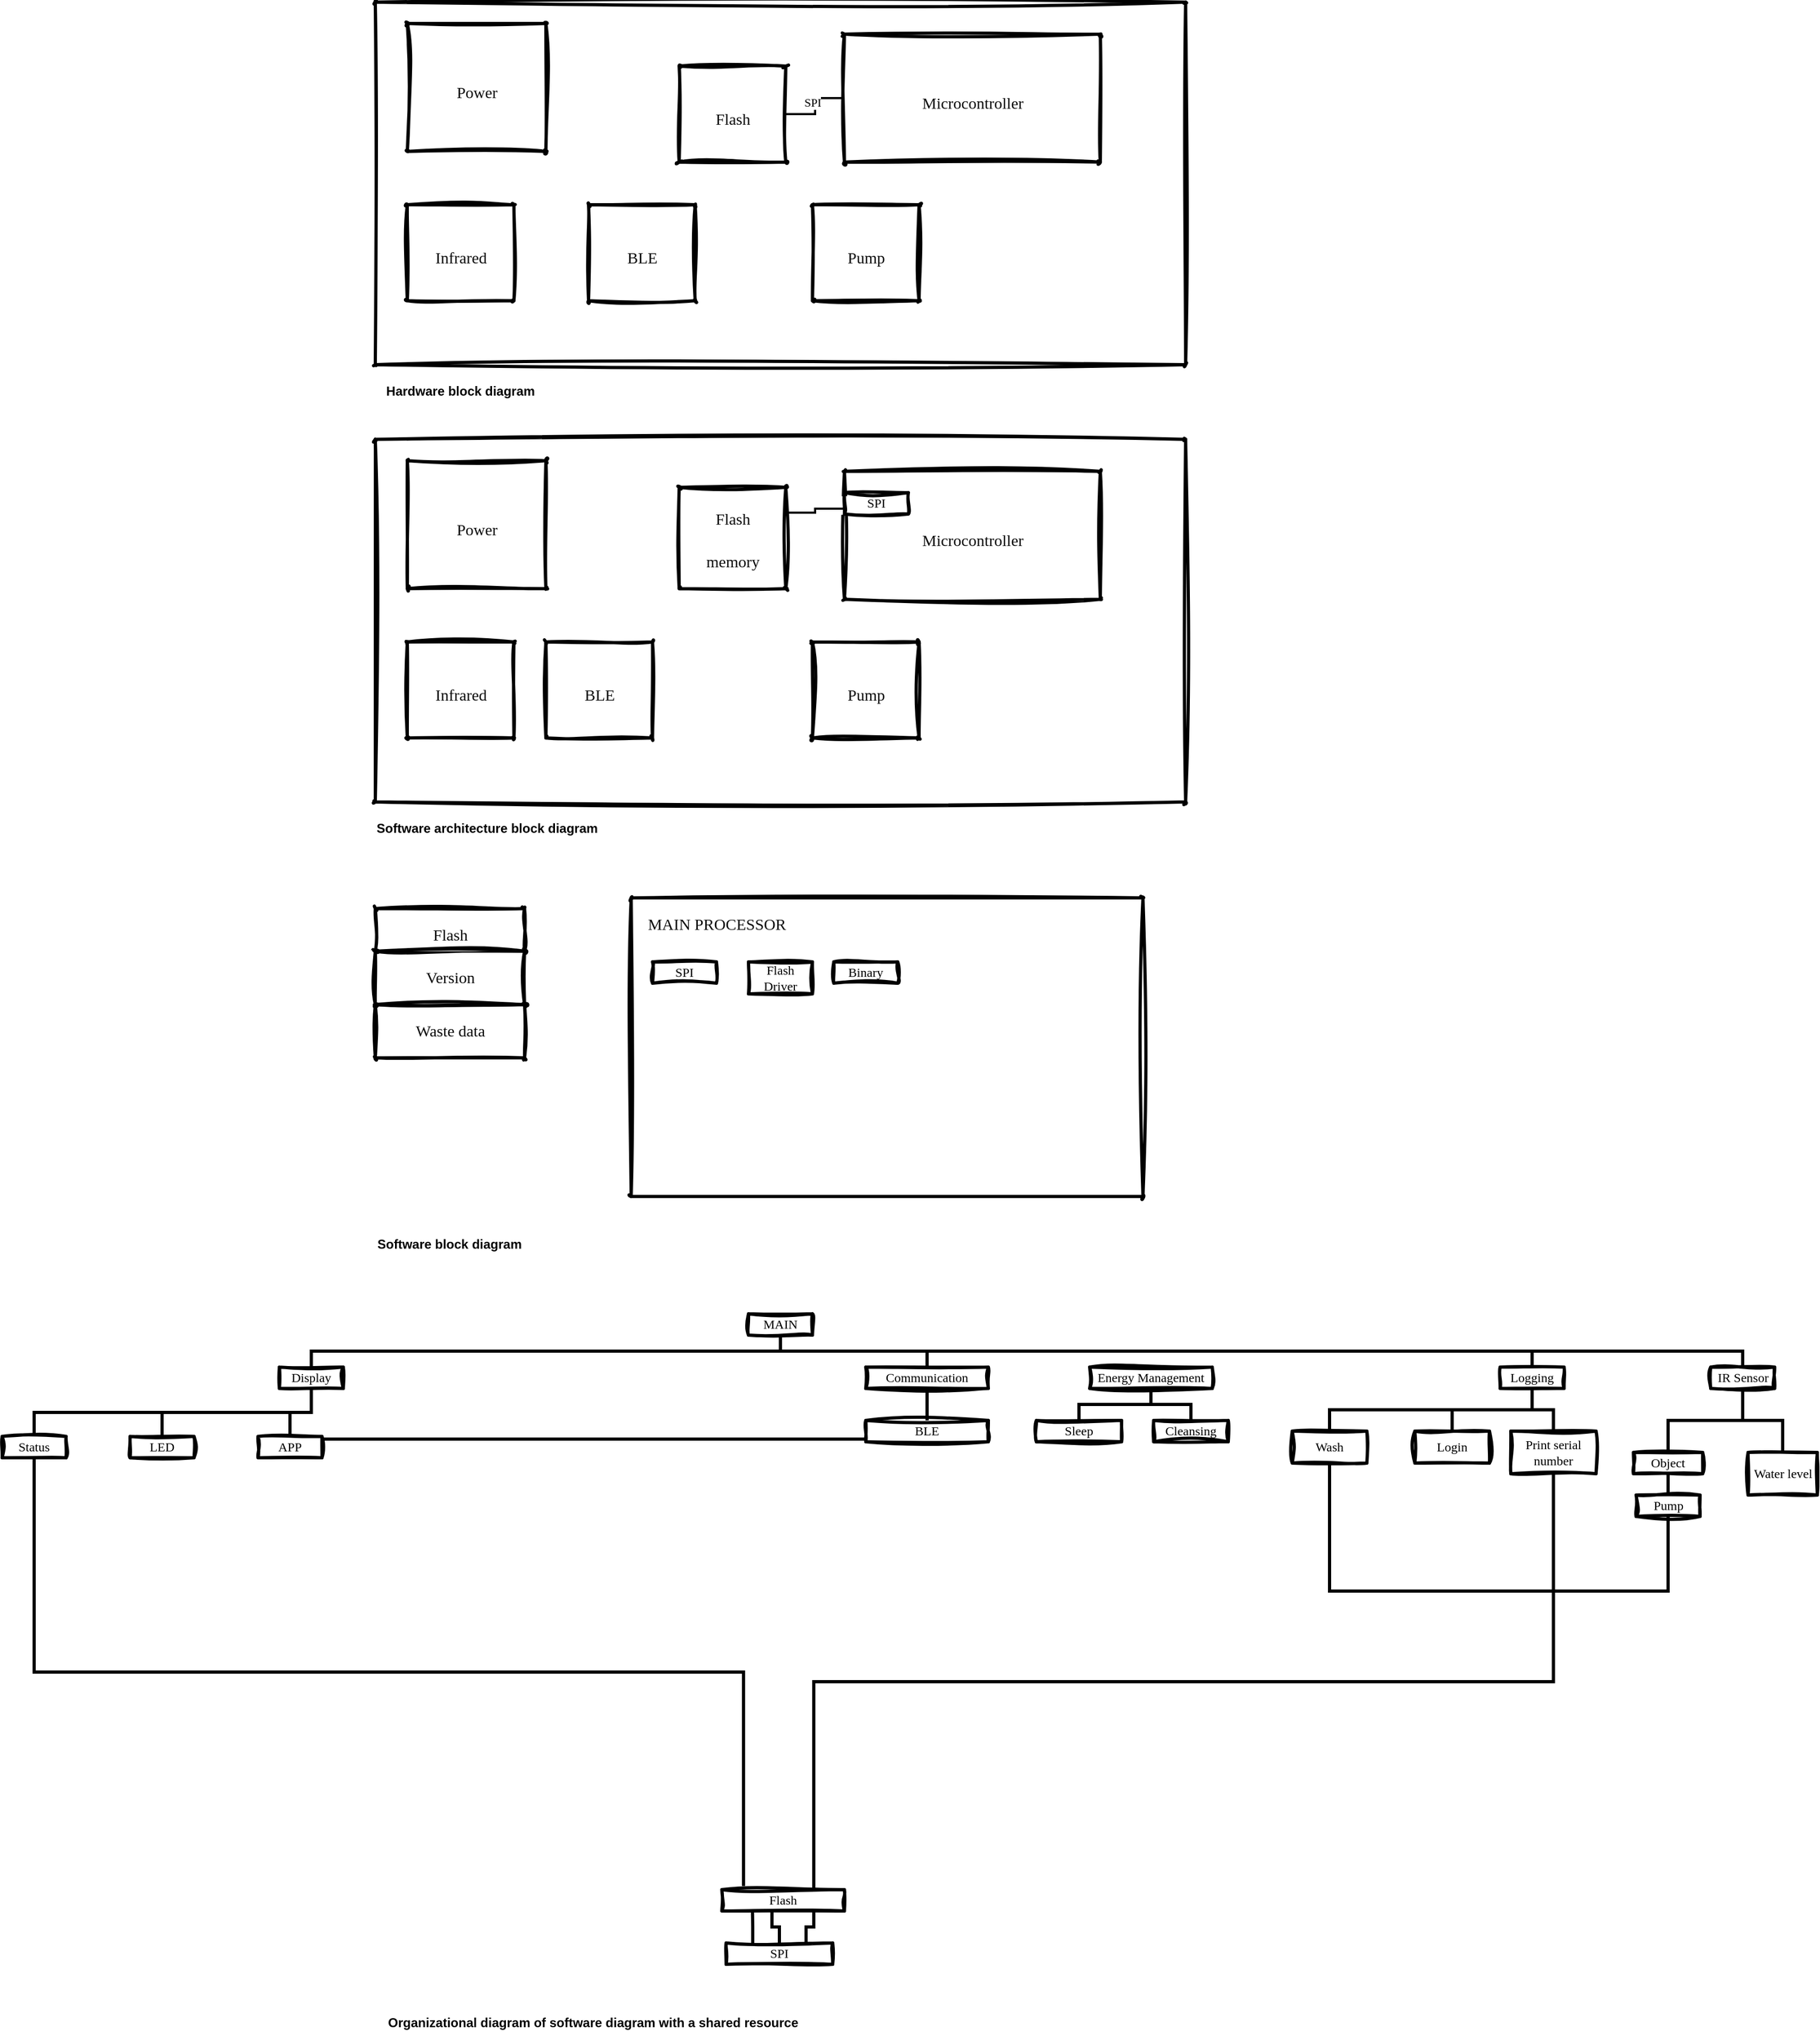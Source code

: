 <mxfile version="23.1.5" type="github">
  <diagram name="Page-1" id="vPZiWdD-PB54DvkDCxN7">
    <mxGraphModel dx="1804" dy="606" grid="1" gridSize="10" guides="1" tooltips="1" connect="1" arrows="1" fold="1" page="1" pageScale="1" pageWidth="850" pageHeight="1100" math="0" shadow="0">
      <root>
        <mxCell id="0" />
        <mxCell id="1" parent="0" />
        <mxCell id="oWpsuCF8S4G1BgzhmDhQ-1" value="Hardware block diagram" style="text;html=1;align=center;verticalAlign=middle;whiteSpace=wrap;rounded=0;fontStyle=1" vertex="1" parent="1">
          <mxGeometry x="40" y="430" width="160" height="30" as="geometry" />
        </mxCell>
        <mxCell id="oWpsuCF8S4G1BgzhmDhQ-3" value="" style="swimlane;startSize=0;strokeWidth=3;gradientColor=none;rounded=1;sketch=1;curveFitting=1;jiggle=2;shadow=0;glass=0;" vertex="1" parent="1">
          <mxGeometry x="40" y="80" width="760" height="340" as="geometry" />
        </mxCell>
        <mxCell id="oWpsuCF8S4G1BgzhmDhQ-4" value="" style="swimlane;startSize=0;strokeWidth=3;sketch=1;curveFitting=1;jiggle=2;rounded=1;" vertex="1" parent="oWpsuCF8S4G1BgzhmDhQ-3">
          <mxGeometry x="30" y="20" width="130" height="120" as="geometry" />
        </mxCell>
        <mxCell id="oWpsuCF8S4G1BgzhmDhQ-5" value="&lt;p style=&quot;border: 0px solid rgb(227, 227, 227); box-sizing: border-box; --tw-border-spacing-x: 0; --tw-border-spacing-y: 0; --tw-translate-x: 0; --tw-translate-y: 0; --tw-rotate: 0; --tw-skew-x: 0; --tw-skew-y: 0; --tw-scale-x: 1; --tw-scale-y: 1; --tw-pan-x: ; --tw-pan-y: ; --tw-pinch-zoom: ; --tw-scroll-snap-strictness: proximity; --tw-gradient-from-position: ; --tw-gradient-via-position: ; --tw-gradient-to-position: ; --tw-ordinal: ; --tw-slashed-zero: ; --tw-numeric-figure: ; --tw-numeric-spacing: ; --tw-numeric-fraction: ; --tw-ring-inset: ; --tw-ring-offset-width: 0px; --tw-ring-offset-color: #fff; --tw-ring-color: rgba(69,89,164,.5); --tw-ring-offset-shadow: 0 0 transparent; --tw-ring-shadow: 0 0 transparent; --tw-shadow: 0 0 transparent; --tw-shadow-colored: 0 0 transparent; --tw-blur: ; --tw-brightness: ; --tw-contrast: ; --tw-grayscale: ; --tw-hue-rotate: ; --tw-invert: ; --tw-saturate: ; --tw-sepia: ; --tw-drop-shadow: ; --tw-backdrop-blur: ; --tw-backdrop-brightness: ; --tw-backdrop-contrast: ; --tw-backdrop-grayscale: ; --tw-backdrop-hue-rotate: ; --tw-backdrop-invert: ; --tw-backdrop-opacity: ; --tw-backdrop-saturate: ; --tw-backdrop-sepia: ; font-size: 1.25em; margin: 1rem 0px 0.5rem; line-height: 1.6; color: rgb(13, 13, 13); text-align: start;&quot;&gt;&lt;font&gt;Power&lt;/font&gt;&lt;/p&gt;" style="text;html=1;align=center;verticalAlign=middle;resizable=0;points=[];autosize=1;strokeColor=none;fillColor=none;fontFamily=Comic Sans MS;fontStyle=0;labelBackgroundColor=none;labelBorderColor=none;" vertex="1" parent="oWpsuCF8S4G1BgzhmDhQ-4">
          <mxGeometry x="35" y="30" width="60" height="60" as="geometry" />
        </mxCell>
        <mxCell id="oWpsuCF8S4G1BgzhmDhQ-6" value="" style="swimlane;startSize=0;strokeWidth=3;sketch=1;curveFitting=1;jiggle=2;rounded=1;" vertex="1" parent="oWpsuCF8S4G1BgzhmDhQ-3">
          <mxGeometry x="30" y="190" width="100" height="90" as="geometry" />
        </mxCell>
        <mxCell id="oWpsuCF8S4G1BgzhmDhQ-7" value="&lt;p style=&quot;border: 0px solid rgb(227, 227, 227); box-sizing: border-box; --tw-border-spacing-x: 0; --tw-border-spacing-y: 0; --tw-translate-x: 0; --tw-translate-y: 0; --tw-rotate: 0; --tw-skew-x: 0; --tw-skew-y: 0; --tw-scale-x: 1; --tw-scale-y: 1; --tw-pan-x: ; --tw-pan-y: ; --tw-pinch-zoom: ; --tw-scroll-snap-strictness: proximity; --tw-gradient-from-position: ; --tw-gradient-via-position: ; --tw-gradient-to-position: ; --tw-ordinal: ; --tw-slashed-zero: ; --tw-numeric-figure: ; --tw-numeric-spacing: ; --tw-numeric-fraction: ; --tw-ring-inset: ; --tw-ring-offset-width: 0px; --tw-ring-offset-color: #fff; --tw-ring-color: rgba(69,89,164,.5); --tw-ring-offset-shadow: 0 0 transparent; --tw-ring-shadow: 0 0 transparent; --tw-shadow: 0 0 transparent; --tw-shadow-colored: 0 0 transparent; --tw-blur: ; --tw-brightness: ; --tw-contrast: ; --tw-grayscale: ; --tw-hue-rotate: ; --tw-invert: ; --tw-saturate: ; --tw-sepia: ; --tw-drop-shadow: ; --tw-backdrop-blur: ; --tw-backdrop-brightness: ; --tw-backdrop-contrast: ; --tw-backdrop-grayscale: ; --tw-backdrop-hue-rotate: ; --tw-backdrop-invert: ; --tw-backdrop-opacity: ; --tw-backdrop-saturate: ; --tw-backdrop-sepia: ; font-size: 1.25em; margin: 1rem 0px 0.5rem; line-height: 1.6; color: rgb(13, 13, 13); text-align: start;&quot;&gt;&lt;font&gt;Infrared&lt;/font&gt;&lt;/p&gt;" style="text;html=1;align=center;verticalAlign=middle;resizable=0;points=[];autosize=1;strokeColor=none;fillColor=none;fontFamily=Comic Sans MS;fontStyle=0;labelBackgroundColor=none;labelBorderColor=none;" vertex="1" parent="oWpsuCF8S4G1BgzhmDhQ-6">
          <mxGeometry x="5" y="15" width="90" height="60" as="geometry" />
        </mxCell>
        <mxCell id="oWpsuCF8S4G1BgzhmDhQ-10" value="" style="swimlane;startSize=0;strokeWidth=3;sketch=1;curveFitting=1;jiggle=2;rounded=1;" vertex="1" parent="oWpsuCF8S4G1BgzhmDhQ-3">
          <mxGeometry x="440" y="30" width="240" height="120" as="geometry" />
        </mxCell>
        <mxCell id="oWpsuCF8S4G1BgzhmDhQ-11" value="&lt;p style=&quot;border: 0px solid rgb(227, 227, 227); box-sizing: border-box; --tw-border-spacing-x: 0; --tw-border-spacing-y: 0; --tw-translate-x: 0; --tw-translate-y: 0; --tw-rotate: 0; --tw-skew-x: 0; --tw-skew-y: 0; --tw-scale-x: 1; --tw-scale-y: 1; --tw-pan-x: ; --tw-pan-y: ; --tw-pinch-zoom: ; --tw-scroll-snap-strictness: proximity; --tw-gradient-from-position: ; --tw-gradient-via-position: ; --tw-gradient-to-position: ; --tw-ordinal: ; --tw-slashed-zero: ; --tw-numeric-figure: ; --tw-numeric-spacing: ; --tw-numeric-fraction: ; --tw-ring-inset: ; --tw-ring-offset-width: 0px; --tw-ring-offset-color: #fff; --tw-ring-color: rgba(69,89,164,.5); --tw-ring-offset-shadow: 0 0 transparent; --tw-ring-shadow: 0 0 transparent; --tw-shadow: 0 0 transparent; --tw-shadow-colored: 0 0 transparent; --tw-blur: ; --tw-brightness: ; --tw-contrast: ; --tw-grayscale: ; --tw-hue-rotate: ; --tw-invert: ; --tw-saturate: ; --tw-sepia: ; --tw-drop-shadow: ; --tw-backdrop-blur: ; --tw-backdrop-brightness: ; --tw-backdrop-contrast: ; --tw-backdrop-grayscale: ; --tw-backdrop-hue-rotate: ; --tw-backdrop-invert: ; --tw-backdrop-opacity: ; --tw-backdrop-saturate: ; --tw-backdrop-sepia: ; font-size: 1.25em; margin: 1rem 0px 0.5rem; line-height: 1.6; color: rgb(13, 13, 13); text-align: start;&quot;&gt;&lt;font&gt;Microcontroller&lt;/font&gt;&lt;/p&gt;" style="text;html=1;align=center;verticalAlign=middle;resizable=0;points=[];autosize=1;strokeColor=none;fillColor=none;fontFamily=Comic Sans MS;fontStyle=0;labelBackgroundColor=none;labelBorderColor=none;" vertex="1" parent="oWpsuCF8S4G1BgzhmDhQ-10">
          <mxGeometry x="55" y="30" width="130" height="60" as="geometry" />
        </mxCell>
        <mxCell id="oWpsuCF8S4G1BgzhmDhQ-13" value="" style="swimlane;startSize=0;strokeWidth=3;sketch=1;curveFitting=1;jiggle=2;rounded=1;" vertex="1" parent="oWpsuCF8S4G1BgzhmDhQ-3">
          <mxGeometry x="410" y="190" width="100" height="90" as="geometry" />
        </mxCell>
        <mxCell id="oWpsuCF8S4G1BgzhmDhQ-14" value="&lt;p style=&quot;border: 0px solid rgb(227, 227, 227); box-sizing: border-box; --tw-border-spacing-x: 0; --tw-border-spacing-y: 0; --tw-translate-x: 0; --tw-translate-y: 0; --tw-rotate: 0; --tw-skew-x: 0; --tw-skew-y: 0; --tw-scale-x: 1; --tw-scale-y: 1; --tw-pan-x: ; --tw-pan-y: ; --tw-pinch-zoom: ; --tw-scroll-snap-strictness: proximity; --tw-gradient-from-position: ; --tw-gradient-via-position: ; --tw-gradient-to-position: ; --tw-ordinal: ; --tw-slashed-zero: ; --tw-numeric-figure: ; --tw-numeric-spacing: ; --tw-numeric-fraction: ; --tw-ring-inset: ; --tw-ring-offset-width: 0px; --tw-ring-offset-color: #fff; --tw-ring-color: rgba(69,89,164,.5); --tw-ring-offset-shadow: 0 0 transparent; --tw-ring-shadow: 0 0 transparent; --tw-shadow: 0 0 transparent; --tw-shadow-colored: 0 0 transparent; --tw-blur: ; --tw-brightness: ; --tw-contrast: ; --tw-grayscale: ; --tw-hue-rotate: ; --tw-invert: ; --tw-saturate: ; --tw-sepia: ; --tw-drop-shadow: ; --tw-backdrop-blur: ; --tw-backdrop-brightness: ; --tw-backdrop-contrast: ; --tw-backdrop-grayscale: ; --tw-backdrop-hue-rotate: ; --tw-backdrop-invert: ; --tw-backdrop-opacity: ; --tw-backdrop-saturate: ; --tw-backdrop-sepia: ; font-size: 1.25em; margin: 1rem 0px 0.5rem; line-height: 1.6; color: rgb(13, 13, 13); text-align: start;&quot;&gt;&lt;font&gt;Pump&lt;/font&gt;&lt;/p&gt;" style="text;html=1;align=center;verticalAlign=middle;resizable=0;points=[];autosize=1;strokeColor=none;fillColor=none;fontFamily=Comic Sans MS;fontStyle=0;labelBackgroundColor=none;labelBorderColor=none;" vertex="1" parent="oWpsuCF8S4G1BgzhmDhQ-13">
          <mxGeometry x="20" y="15" width="60" height="60" as="geometry" />
        </mxCell>
        <mxCell id="oWpsuCF8S4G1BgzhmDhQ-30" style="rounded=0;orthogonalLoop=1;jettySize=auto;html=1;exitX=1;exitY=0.5;exitDx=0;exitDy=0;entryX=0;entryY=0.5;entryDx=0;entryDy=0;edgeStyle=orthogonalEdgeStyle;endArrow=none;endFill=0;strokeWidth=2;" edge="1" parent="oWpsuCF8S4G1BgzhmDhQ-3" source="oWpsuCF8S4G1BgzhmDhQ-27" target="oWpsuCF8S4G1BgzhmDhQ-10">
          <mxGeometry relative="1" as="geometry" />
        </mxCell>
        <mxCell id="oWpsuCF8S4G1BgzhmDhQ-31" value="&lt;font face=&quot;Comic Sans MS&quot;&gt;SPI&lt;/font&gt;" style="edgeLabel;html=1;align=center;verticalAlign=middle;resizable=0;points=[];" vertex="1" connectable="0" parent="oWpsuCF8S4G1BgzhmDhQ-30">
          <mxGeometry x="0.141" y="3" relative="1" as="geometry">
            <mxPoint y="1" as="offset" />
          </mxGeometry>
        </mxCell>
        <mxCell id="oWpsuCF8S4G1BgzhmDhQ-27" value="" style="swimlane;startSize=0;strokeWidth=3;sketch=1;curveFitting=1;jiggle=2;rounded=1;" vertex="1" parent="oWpsuCF8S4G1BgzhmDhQ-3">
          <mxGeometry x="285" y="60" width="100" height="90" as="geometry" />
        </mxCell>
        <mxCell id="oWpsuCF8S4G1BgzhmDhQ-28" value="&lt;p style=&quot;border: 0px solid rgb(227, 227, 227); box-sizing: border-box; --tw-border-spacing-x: 0; --tw-border-spacing-y: 0; --tw-translate-x: 0; --tw-translate-y: 0; --tw-rotate: 0; --tw-skew-x: 0; --tw-skew-y: 0; --tw-scale-x: 1; --tw-scale-y: 1; --tw-pan-x: ; --tw-pan-y: ; --tw-pinch-zoom: ; --tw-scroll-snap-strictness: proximity; --tw-gradient-from-position: ; --tw-gradient-via-position: ; --tw-gradient-to-position: ; --tw-ordinal: ; --tw-slashed-zero: ; --tw-numeric-figure: ; --tw-numeric-spacing: ; --tw-numeric-fraction: ; --tw-ring-inset: ; --tw-ring-offset-width: 0px; --tw-ring-offset-color: #fff; --tw-ring-color: rgba(69,89,164,.5); --tw-ring-offset-shadow: 0 0 transparent; --tw-ring-shadow: 0 0 transparent; --tw-shadow: 0 0 transparent; --tw-shadow-colored: 0 0 transparent; --tw-blur: ; --tw-brightness: ; --tw-contrast: ; --tw-grayscale: ; --tw-hue-rotate: ; --tw-invert: ; --tw-saturate: ; --tw-sepia: ; --tw-drop-shadow: ; --tw-backdrop-blur: ; --tw-backdrop-brightness: ; --tw-backdrop-contrast: ; --tw-backdrop-grayscale: ; --tw-backdrop-hue-rotate: ; --tw-backdrop-invert: ; --tw-backdrop-opacity: ; --tw-backdrop-saturate: ; --tw-backdrop-sepia: ; font-size: 1.25em; margin: 1rem 0px 0.5rem; line-height: 1.6; color: rgb(13, 13, 13); text-align: start;&quot;&gt;&lt;font&gt;Flash&lt;/font&gt;&lt;/p&gt;" style="text;html=1;align=center;verticalAlign=middle;resizable=0;points=[];autosize=1;strokeColor=none;fillColor=none;fontFamily=Comic Sans MS;fontStyle=0;labelBackgroundColor=none;labelBorderColor=none;" vertex="1" parent="oWpsuCF8S4G1BgzhmDhQ-27">
          <mxGeometry x="20" y="15" width="60" height="60" as="geometry" />
        </mxCell>
        <mxCell id="oWpsuCF8S4G1BgzhmDhQ-8" value="" style="swimlane;startSize=0;strokeWidth=3;sketch=1;curveFitting=1;jiggle=2;rounded=1;" vertex="1" parent="oWpsuCF8S4G1BgzhmDhQ-3">
          <mxGeometry x="200" y="190" width="100" height="90" as="geometry" />
        </mxCell>
        <mxCell id="oWpsuCF8S4G1BgzhmDhQ-9" value="&lt;p style=&quot;border: 0px solid rgb(227, 227, 227); box-sizing: border-box; --tw-border-spacing-x: 0; --tw-border-spacing-y: 0; --tw-translate-x: 0; --tw-translate-y: 0; --tw-rotate: 0; --tw-skew-x: 0; --tw-skew-y: 0; --tw-scale-x: 1; --tw-scale-y: 1; --tw-pan-x: ; --tw-pan-y: ; --tw-pinch-zoom: ; --tw-scroll-snap-strictness: proximity; --tw-gradient-from-position: ; --tw-gradient-via-position: ; --tw-gradient-to-position: ; --tw-ordinal: ; --tw-slashed-zero: ; --tw-numeric-figure: ; --tw-numeric-spacing: ; --tw-numeric-fraction: ; --tw-ring-inset: ; --tw-ring-offset-width: 0px; --tw-ring-offset-color: #fff; --tw-ring-color: rgba(69,89,164,.5); --tw-ring-offset-shadow: 0 0 transparent; --tw-ring-shadow: 0 0 transparent; --tw-shadow: 0 0 transparent; --tw-shadow-colored: 0 0 transparent; --tw-blur: ; --tw-brightness: ; --tw-contrast: ; --tw-grayscale: ; --tw-hue-rotate: ; --tw-invert: ; --tw-saturate: ; --tw-sepia: ; --tw-drop-shadow: ; --tw-backdrop-blur: ; --tw-backdrop-brightness: ; --tw-backdrop-contrast: ; --tw-backdrop-grayscale: ; --tw-backdrop-hue-rotate: ; --tw-backdrop-invert: ; --tw-backdrop-opacity: ; --tw-backdrop-saturate: ; --tw-backdrop-sepia: ; font-size: 1.25em; margin: 1rem 0px 0.5rem; line-height: 1.6; color: rgb(13, 13, 13); text-align: start;&quot;&gt;&lt;font&gt;BLE&lt;/font&gt;&lt;/p&gt;" style="text;html=1;align=center;verticalAlign=middle;resizable=0;points=[];autosize=1;strokeColor=none;fillColor=none;fontFamily=Comic Sans MS;fontStyle=0;labelBackgroundColor=none;labelBorderColor=none;" vertex="1" parent="oWpsuCF8S4G1BgzhmDhQ-8">
          <mxGeometry x="25" y="15" width="50" height="60" as="geometry" />
        </mxCell>
        <mxCell id="oWpsuCF8S4G1BgzhmDhQ-15" value="Software architecture block diagram" style="text;html=1;align=center;verticalAlign=middle;whiteSpace=wrap;rounded=0;fontStyle=1" vertex="1" parent="1">
          <mxGeometry x="40" y="840" width="210" height="30" as="geometry" />
        </mxCell>
        <mxCell id="oWpsuCF8S4G1BgzhmDhQ-16" value="" style="swimlane;startSize=0;strokeWidth=3;gradientColor=none;rounded=1;sketch=1;curveFitting=1;jiggle=2;shadow=0;glass=0;" vertex="1" parent="1">
          <mxGeometry x="40" y="490" width="760" height="340" as="geometry" />
        </mxCell>
        <mxCell id="oWpsuCF8S4G1BgzhmDhQ-17" value="" style="swimlane;startSize=0;strokeWidth=3;sketch=1;curveFitting=1;jiggle=2;rounded=1;" vertex="1" parent="oWpsuCF8S4G1BgzhmDhQ-16">
          <mxGeometry x="30" y="20" width="130" height="120" as="geometry" />
        </mxCell>
        <mxCell id="oWpsuCF8S4G1BgzhmDhQ-18" value="&lt;p style=&quot;border: 0px solid rgb(227, 227, 227); box-sizing: border-box; --tw-border-spacing-x: 0; --tw-border-spacing-y: 0; --tw-translate-x: 0; --tw-translate-y: 0; --tw-rotate: 0; --tw-skew-x: 0; --tw-skew-y: 0; --tw-scale-x: 1; --tw-scale-y: 1; --tw-pan-x: ; --tw-pan-y: ; --tw-pinch-zoom: ; --tw-scroll-snap-strictness: proximity; --tw-gradient-from-position: ; --tw-gradient-via-position: ; --tw-gradient-to-position: ; --tw-ordinal: ; --tw-slashed-zero: ; --tw-numeric-figure: ; --tw-numeric-spacing: ; --tw-numeric-fraction: ; --tw-ring-inset: ; --tw-ring-offset-width: 0px; --tw-ring-offset-color: #fff; --tw-ring-color: rgba(69,89,164,.5); --tw-ring-offset-shadow: 0 0 transparent; --tw-ring-shadow: 0 0 transparent; --tw-shadow: 0 0 transparent; --tw-shadow-colored: 0 0 transparent; --tw-blur: ; --tw-brightness: ; --tw-contrast: ; --tw-grayscale: ; --tw-hue-rotate: ; --tw-invert: ; --tw-saturate: ; --tw-sepia: ; --tw-drop-shadow: ; --tw-backdrop-blur: ; --tw-backdrop-brightness: ; --tw-backdrop-contrast: ; --tw-backdrop-grayscale: ; --tw-backdrop-hue-rotate: ; --tw-backdrop-invert: ; --tw-backdrop-opacity: ; --tw-backdrop-saturate: ; --tw-backdrop-sepia: ; font-size: 1.25em; margin: 1rem 0px 0.5rem; line-height: 1.6; color: rgb(13, 13, 13); text-align: start;&quot;&gt;&lt;font&gt;Power&lt;/font&gt;&lt;/p&gt;" style="text;html=1;align=center;verticalAlign=middle;resizable=0;points=[];autosize=1;strokeColor=none;fillColor=none;fontFamily=Comic Sans MS;fontStyle=0;labelBackgroundColor=none;labelBorderColor=none;" vertex="1" parent="oWpsuCF8S4G1BgzhmDhQ-17">
          <mxGeometry x="35" y="30" width="60" height="60" as="geometry" />
        </mxCell>
        <mxCell id="oWpsuCF8S4G1BgzhmDhQ-19" value="" style="swimlane;startSize=0;strokeWidth=3;sketch=1;curveFitting=1;jiggle=2;rounded=1;" vertex="1" parent="oWpsuCF8S4G1BgzhmDhQ-16">
          <mxGeometry x="30" y="190" width="100" height="90" as="geometry" />
        </mxCell>
        <mxCell id="oWpsuCF8S4G1BgzhmDhQ-20" value="&lt;p style=&quot;border: 0px solid rgb(227, 227, 227); box-sizing: border-box; --tw-border-spacing-x: 0; --tw-border-spacing-y: 0; --tw-translate-x: 0; --tw-translate-y: 0; --tw-rotate: 0; --tw-skew-x: 0; --tw-skew-y: 0; --tw-scale-x: 1; --tw-scale-y: 1; --tw-pan-x: ; --tw-pan-y: ; --tw-pinch-zoom: ; --tw-scroll-snap-strictness: proximity; --tw-gradient-from-position: ; --tw-gradient-via-position: ; --tw-gradient-to-position: ; --tw-ordinal: ; --tw-slashed-zero: ; --tw-numeric-figure: ; --tw-numeric-spacing: ; --tw-numeric-fraction: ; --tw-ring-inset: ; --tw-ring-offset-width: 0px; --tw-ring-offset-color: #fff; --tw-ring-color: rgba(69,89,164,.5); --tw-ring-offset-shadow: 0 0 transparent; --tw-ring-shadow: 0 0 transparent; --tw-shadow: 0 0 transparent; --tw-shadow-colored: 0 0 transparent; --tw-blur: ; --tw-brightness: ; --tw-contrast: ; --tw-grayscale: ; --tw-hue-rotate: ; --tw-invert: ; --tw-saturate: ; --tw-sepia: ; --tw-drop-shadow: ; --tw-backdrop-blur: ; --tw-backdrop-brightness: ; --tw-backdrop-contrast: ; --tw-backdrop-grayscale: ; --tw-backdrop-hue-rotate: ; --tw-backdrop-invert: ; --tw-backdrop-opacity: ; --tw-backdrop-saturate: ; --tw-backdrop-sepia: ; font-size: 1.25em; margin: 1rem 0px 0.5rem; line-height: 1.6; color: rgb(13, 13, 13); text-align: start;&quot;&gt;&lt;font&gt;Infrared&lt;/font&gt;&lt;/p&gt;" style="text;html=1;align=center;verticalAlign=middle;resizable=0;points=[];autosize=1;strokeColor=none;fillColor=none;fontFamily=Comic Sans MS;fontStyle=0;labelBackgroundColor=none;labelBorderColor=none;" vertex="1" parent="oWpsuCF8S4G1BgzhmDhQ-19">
          <mxGeometry x="5" y="15" width="90" height="60" as="geometry" />
        </mxCell>
        <mxCell id="oWpsuCF8S4G1BgzhmDhQ-21" value="" style="swimlane;startSize=0;strokeWidth=3;sketch=1;curveFitting=1;jiggle=2;rounded=1;" vertex="1" parent="oWpsuCF8S4G1BgzhmDhQ-16">
          <mxGeometry x="440" y="30" width="240" height="120" as="geometry" />
        </mxCell>
        <mxCell id="oWpsuCF8S4G1BgzhmDhQ-22" value="&lt;p style=&quot;border: 0px solid rgb(227, 227, 227); box-sizing: border-box; --tw-border-spacing-x: 0; --tw-border-spacing-y: 0; --tw-translate-x: 0; --tw-translate-y: 0; --tw-rotate: 0; --tw-skew-x: 0; --tw-skew-y: 0; --tw-scale-x: 1; --tw-scale-y: 1; --tw-pan-x: ; --tw-pan-y: ; --tw-pinch-zoom: ; --tw-scroll-snap-strictness: proximity; --tw-gradient-from-position: ; --tw-gradient-via-position: ; --tw-gradient-to-position: ; --tw-ordinal: ; --tw-slashed-zero: ; --tw-numeric-figure: ; --tw-numeric-spacing: ; --tw-numeric-fraction: ; --tw-ring-inset: ; --tw-ring-offset-width: 0px; --tw-ring-offset-color: #fff; --tw-ring-color: rgba(69,89,164,.5); --tw-ring-offset-shadow: 0 0 transparent; --tw-ring-shadow: 0 0 transparent; --tw-shadow: 0 0 transparent; --tw-shadow-colored: 0 0 transparent; --tw-blur: ; --tw-brightness: ; --tw-contrast: ; --tw-grayscale: ; --tw-hue-rotate: ; --tw-invert: ; --tw-saturate: ; --tw-sepia: ; --tw-drop-shadow: ; --tw-backdrop-blur: ; --tw-backdrop-brightness: ; --tw-backdrop-contrast: ; --tw-backdrop-grayscale: ; --tw-backdrop-hue-rotate: ; --tw-backdrop-invert: ; --tw-backdrop-opacity: ; --tw-backdrop-saturate: ; --tw-backdrop-sepia: ; font-size: 1.25em; margin: 1rem 0px 0.5rem; line-height: 1.6; color: rgb(13, 13, 13); text-align: start;&quot;&gt;&lt;font&gt;Microcontroller&lt;/font&gt;&lt;/p&gt;" style="text;html=1;align=center;verticalAlign=middle;resizable=0;points=[];autosize=1;strokeColor=none;fillColor=none;fontFamily=Comic Sans MS;fontStyle=0;labelBackgroundColor=none;labelBorderColor=none;" vertex="1" parent="oWpsuCF8S4G1BgzhmDhQ-21">
          <mxGeometry x="55" y="30" width="130" height="60" as="geometry" />
        </mxCell>
        <mxCell id="oWpsuCF8S4G1BgzhmDhQ-34" value="&lt;font face=&quot;Comic Sans MS&quot;&gt;SPI&lt;/font&gt;" style="rounded=0;whiteSpace=wrap;html=1;sketch=1;curveFitting=1;jiggle=2;strokeWidth=3;" vertex="1" parent="oWpsuCF8S4G1BgzhmDhQ-21">
          <mxGeometry y="20" width="60" height="20" as="geometry" />
        </mxCell>
        <mxCell id="oWpsuCF8S4G1BgzhmDhQ-23" value="" style="swimlane;startSize=0;strokeWidth=3;sketch=1;curveFitting=1;jiggle=2;rounded=1;" vertex="1" parent="oWpsuCF8S4G1BgzhmDhQ-16">
          <mxGeometry x="410" y="190" width="100" height="90" as="geometry" />
        </mxCell>
        <mxCell id="oWpsuCF8S4G1BgzhmDhQ-24" value="&lt;p style=&quot;border: 0px solid rgb(227, 227, 227); box-sizing: border-box; --tw-border-spacing-x: 0; --tw-border-spacing-y: 0; --tw-translate-x: 0; --tw-translate-y: 0; --tw-rotate: 0; --tw-skew-x: 0; --tw-skew-y: 0; --tw-scale-x: 1; --tw-scale-y: 1; --tw-pan-x: ; --tw-pan-y: ; --tw-pinch-zoom: ; --tw-scroll-snap-strictness: proximity; --tw-gradient-from-position: ; --tw-gradient-via-position: ; --tw-gradient-to-position: ; --tw-ordinal: ; --tw-slashed-zero: ; --tw-numeric-figure: ; --tw-numeric-spacing: ; --tw-numeric-fraction: ; --tw-ring-inset: ; --tw-ring-offset-width: 0px; --tw-ring-offset-color: #fff; --tw-ring-color: rgba(69,89,164,.5); --tw-ring-offset-shadow: 0 0 transparent; --tw-ring-shadow: 0 0 transparent; --tw-shadow: 0 0 transparent; --tw-shadow-colored: 0 0 transparent; --tw-blur: ; --tw-brightness: ; --tw-contrast: ; --tw-grayscale: ; --tw-hue-rotate: ; --tw-invert: ; --tw-saturate: ; --tw-sepia: ; --tw-drop-shadow: ; --tw-backdrop-blur: ; --tw-backdrop-brightness: ; --tw-backdrop-contrast: ; --tw-backdrop-grayscale: ; --tw-backdrop-hue-rotate: ; --tw-backdrop-invert: ; --tw-backdrop-opacity: ; --tw-backdrop-saturate: ; --tw-backdrop-sepia: ; font-size: 1.25em; margin: 1rem 0px 0.5rem; line-height: 1.6; color: rgb(13, 13, 13); text-align: start;&quot;&gt;&lt;font&gt;Pump&lt;/font&gt;&lt;/p&gt;" style="text;html=1;align=center;verticalAlign=middle;resizable=0;points=[];autosize=1;strokeColor=none;fillColor=none;fontFamily=Comic Sans MS;fontStyle=0;labelBackgroundColor=none;labelBorderColor=none;" vertex="1" parent="oWpsuCF8S4G1BgzhmDhQ-23">
          <mxGeometry x="20" y="15" width="60" height="60" as="geometry" />
        </mxCell>
        <mxCell id="oWpsuCF8S4G1BgzhmDhQ-35" style="edgeStyle=orthogonalEdgeStyle;rounded=0;orthogonalLoop=1;jettySize=auto;html=1;exitX=1;exitY=0.25;exitDx=0;exitDy=0;entryX=0;entryY=0.75;entryDx=0;entryDy=0;endArrow=none;endFill=0;strokeWidth=2;" edge="1" parent="oWpsuCF8S4G1BgzhmDhQ-16" source="oWpsuCF8S4G1BgzhmDhQ-32" target="oWpsuCF8S4G1BgzhmDhQ-34">
          <mxGeometry relative="1" as="geometry" />
        </mxCell>
        <mxCell id="oWpsuCF8S4G1BgzhmDhQ-32" value="" style="swimlane;startSize=0;strokeWidth=3;sketch=1;curveFitting=1;jiggle=2;rounded=1;" vertex="1" parent="oWpsuCF8S4G1BgzhmDhQ-16">
          <mxGeometry x="285" y="45" width="100" height="95" as="geometry" />
        </mxCell>
        <mxCell id="oWpsuCF8S4G1BgzhmDhQ-33" value="&lt;p style=&quot;border: 0px solid rgb(227, 227, 227); box-sizing: border-box; --tw-border-spacing-x: 0; --tw-border-spacing-y: 0; --tw-translate-x: 0; --tw-translate-y: 0; --tw-rotate: 0; --tw-skew-x: 0; --tw-skew-y: 0; --tw-scale-x: 1; --tw-scale-y: 1; --tw-pan-x: ; --tw-pan-y: ; --tw-pinch-zoom: ; --tw-scroll-snap-strictness: proximity; --tw-gradient-from-position: ; --tw-gradient-via-position: ; --tw-gradient-to-position: ; --tw-ordinal: ; --tw-slashed-zero: ; --tw-numeric-figure: ; --tw-numeric-spacing: ; --tw-numeric-fraction: ; --tw-ring-inset: ; --tw-ring-offset-width: 0px; --tw-ring-offset-color: #fff; --tw-ring-color: rgba(69,89,164,.5); --tw-ring-offset-shadow: 0 0 transparent; --tw-ring-shadow: 0 0 transparent; --tw-shadow: 0 0 transparent; --tw-shadow-colored: 0 0 transparent; --tw-blur: ; --tw-brightness: ; --tw-contrast: ; --tw-grayscale: ; --tw-hue-rotate: ; --tw-invert: ; --tw-saturate: ; --tw-sepia: ; --tw-drop-shadow: ; --tw-backdrop-blur: ; --tw-backdrop-brightness: ; --tw-backdrop-contrast: ; --tw-backdrop-grayscale: ; --tw-backdrop-hue-rotate: ; --tw-backdrop-invert: ; --tw-backdrop-opacity: ; --tw-backdrop-saturate: ; --tw-backdrop-sepia: ; font-size: 1.25em; margin: 1rem 0px 0.5rem; line-height: 1.6; color: rgb(13, 13, 13);&quot;&gt;&lt;font&gt;Flash&lt;/font&gt;&lt;/p&gt;&lt;p style=&quot;border: 0px solid rgb(227, 227, 227); box-sizing: border-box; --tw-border-spacing-x: 0; --tw-border-spacing-y: 0; --tw-translate-x: 0; --tw-translate-y: 0; --tw-rotate: 0; --tw-skew-x: 0; --tw-skew-y: 0; --tw-scale-x: 1; --tw-scale-y: 1; --tw-pan-x: ; --tw-pan-y: ; --tw-pinch-zoom: ; --tw-scroll-snap-strictness: proximity; --tw-gradient-from-position: ; --tw-gradient-via-position: ; --tw-gradient-to-position: ; --tw-ordinal: ; --tw-slashed-zero: ; --tw-numeric-figure: ; --tw-numeric-spacing: ; --tw-numeric-fraction: ; --tw-ring-inset: ; --tw-ring-offset-width: 0px; --tw-ring-offset-color: #fff; --tw-ring-color: rgba(69,89,164,.5); --tw-ring-offset-shadow: 0 0 transparent; --tw-ring-shadow: 0 0 transparent; --tw-shadow: 0 0 transparent; --tw-shadow-colored: 0 0 transparent; --tw-blur: ; --tw-brightness: ; --tw-contrast: ; --tw-grayscale: ; --tw-hue-rotate: ; --tw-invert: ; --tw-saturate: ; --tw-sepia: ; --tw-drop-shadow: ; --tw-backdrop-blur: ; --tw-backdrop-brightness: ; --tw-backdrop-contrast: ; --tw-backdrop-grayscale: ; --tw-backdrop-hue-rotate: ; --tw-backdrop-invert: ; --tw-backdrop-opacity: ; --tw-backdrop-saturate: ; --tw-backdrop-sepia: ; font-size: 1.25em; margin: 1rem 0px 0.5rem; line-height: 1.6; color: rgb(13, 13, 13);&quot;&gt;&lt;font&gt;memory&lt;/font&gt;&lt;/p&gt;" style="text;html=1;align=center;verticalAlign=middle;resizable=0;points=[];autosize=1;strokeColor=none;fillColor=none;fontFamily=Comic Sans MS;fontStyle=0;labelBackgroundColor=none;labelBorderColor=none;" vertex="1" parent="oWpsuCF8S4G1BgzhmDhQ-32">
          <mxGeometry x="10" y="-5" width="80" height="100" as="geometry" />
        </mxCell>
        <mxCell id="oWpsuCF8S4G1BgzhmDhQ-25" value="" style="swimlane;startSize=0;strokeWidth=3;sketch=1;curveFitting=1;jiggle=2;rounded=1;" vertex="1" parent="1">
          <mxGeometry x="200" y="680" width="100" height="90" as="geometry" />
        </mxCell>
        <mxCell id="oWpsuCF8S4G1BgzhmDhQ-26" value="&lt;p style=&quot;border: 0px solid rgb(227, 227, 227); box-sizing: border-box; --tw-border-spacing-x: 0; --tw-border-spacing-y: 0; --tw-translate-x: 0; --tw-translate-y: 0; --tw-rotate: 0; --tw-skew-x: 0; --tw-skew-y: 0; --tw-scale-x: 1; --tw-scale-y: 1; --tw-pan-x: ; --tw-pan-y: ; --tw-pinch-zoom: ; --tw-scroll-snap-strictness: proximity; --tw-gradient-from-position: ; --tw-gradient-via-position: ; --tw-gradient-to-position: ; --tw-ordinal: ; --tw-slashed-zero: ; --tw-numeric-figure: ; --tw-numeric-spacing: ; --tw-numeric-fraction: ; --tw-ring-inset: ; --tw-ring-offset-width: 0px; --tw-ring-offset-color: #fff; --tw-ring-color: rgba(69,89,164,.5); --tw-ring-offset-shadow: 0 0 transparent; --tw-ring-shadow: 0 0 transparent; --tw-shadow: 0 0 transparent; --tw-shadow-colored: 0 0 transparent; --tw-blur: ; --tw-brightness: ; --tw-contrast: ; --tw-grayscale: ; --tw-hue-rotate: ; --tw-invert: ; --tw-saturate: ; --tw-sepia: ; --tw-drop-shadow: ; --tw-backdrop-blur: ; --tw-backdrop-brightness: ; --tw-backdrop-contrast: ; --tw-backdrop-grayscale: ; --tw-backdrop-hue-rotate: ; --tw-backdrop-invert: ; --tw-backdrop-opacity: ; --tw-backdrop-saturate: ; --tw-backdrop-sepia: ; font-size: 1.25em; margin: 1rem 0px 0.5rem; line-height: 1.6; color: rgb(13, 13, 13); text-align: start;&quot;&gt;&lt;font&gt;BLE&lt;/font&gt;&lt;/p&gt;" style="text;html=1;align=center;verticalAlign=middle;resizable=0;points=[];autosize=1;strokeColor=none;fillColor=none;fontFamily=Comic Sans MS;fontStyle=0;labelBackgroundColor=none;labelBorderColor=none;" vertex="1" parent="oWpsuCF8S4G1BgzhmDhQ-25">
          <mxGeometry x="25" y="15" width="50" height="60" as="geometry" />
        </mxCell>
        <mxCell id="oWpsuCF8S4G1BgzhmDhQ-36" value="" style="swimlane;startSize=0;strokeWidth=3;sketch=1;curveFitting=1;jiggle=2;rounded=1;" vertex="1" parent="1">
          <mxGeometry x="40" y="930" width="140" height="40" as="geometry" />
        </mxCell>
        <mxCell id="oWpsuCF8S4G1BgzhmDhQ-37" value="&lt;p style=&quot;border: 0px solid rgb(227, 227, 227); box-sizing: border-box; --tw-border-spacing-x: 0; --tw-border-spacing-y: 0; --tw-translate-x: 0; --tw-translate-y: 0; --tw-rotate: 0; --tw-skew-x: 0; --tw-skew-y: 0; --tw-scale-x: 1; --tw-scale-y: 1; --tw-pan-x: ; --tw-pan-y: ; --tw-pinch-zoom: ; --tw-scroll-snap-strictness: proximity; --tw-gradient-from-position: ; --tw-gradient-via-position: ; --tw-gradient-to-position: ; --tw-ordinal: ; --tw-slashed-zero: ; --tw-numeric-figure: ; --tw-numeric-spacing: ; --tw-numeric-fraction: ; --tw-ring-inset: ; --tw-ring-offset-width: 0px; --tw-ring-offset-color: #fff; --tw-ring-color: rgba(69,89,164,.5); --tw-ring-offset-shadow: 0 0 transparent; --tw-ring-shadow: 0 0 transparent; --tw-shadow: 0 0 transparent; --tw-shadow-colored: 0 0 transparent; --tw-blur: ; --tw-brightness: ; --tw-contrast: ; --tw-grayscale: ; --tw-hue-rotate: ; --tw-invert: ; --tw-saturate: ; --tw-sepia: ; --tw-drop-shadow: ; --tw-backdrop-blur: ; --tw-backdrop-brightness: ; --tw-backdrop-contrast: ; --tw-backdrop-grayscale: ; --tw-backdrop-hue-rotate: ; --tw-backdrop-invert: ; --tw-backdrop-opacity: ; --tw-backdrop-saturate: ; --tw-backdrop-sepia: ; font-size: 1.25em; margin: 1rem 0px 0.5rem; line-height: 1.6; color: rgb(13, 13, 13); text-align: start;&quot;&gt;&lt;font&gt;Flash&lt;/font&gt;&lt;/p&gt;" style="text;html=1;align=center;verticalAlign=middle;resizable=0;points=[];autosize=1;strokeColor=none;fillColor=none;fontFamily=Comic Sans MS;fontStyle=0;labelBackgroundColor=none;labelBorderColor=none;" vertex="1" parent="oWpsuCF8S4G1BgzhmDhQ-36">
          <mxGeometry x="40" y="-10" width="60" height="60" as="geometry" />
        </mxCell>
        <mxCell id="oWpsuCF8S4G1BgzhmDhQ-38" value="Software block diagram" style="text;html=1;align=left;verticalAlign=middle;whiteSpace=wrap;rounded=0;fontStyle=1" vertex="1" parent="1">
          <mxGeometry x="40" y="1230" width="210" height="30" as="geometry" />
        </mxCell>
        <mxCell id="oWpsuCF8S4G1BgzhmDhQ-39" value="" style="swimlane;startSize=0;strokeWidth=3;sketch=1;curveFitting=1;jiggle=2;rounded=1;" vertex="1" parent="1">
          <mxGeometry x="40" y="970" width="140" height="50" as="geometry" />
        </mxCell>
        <mxCell id="oWpsuCF8S4G1BgzhmDhQ-40" value="&lt;p style=&quot;border: 0px solid rgb(227, 227, 227); box-sizing: border-box; --tw-border-spacing-x: 0; --tw-border-spacing-y: 0; --tw-translate-x: 0; --tw-translate-y: 0; --tw-rotate: 0; --tw-skew-x: 0; --tw-skew-y: 0; --tw-scale-x: 1; --tw-scale-y: 1; --tw-pan-x: ; --tw-pan-y: ; --tw-pinch-zoom: ; --tw-scroll-snap-strictness: proximity; --tw-gradient-from-position: ; --tw-gradient-via-position: ; --tw-gradient-to-position: ; --tw-ordinal: ; --tw-slashed-zero: ; --tw-numeric-figure: ; --tw-numeric-spacing: ; --tw-numeric-fraction: ; --tw-ring-inset: ; --tw-ring-offset-width: 0px; --tw-ring-offset-color: #fff; --tw-ring-color: rgba(69,89,164,.5); --tw-ring-offset-shadow: 0 0 transparent; --tw-ring-shadow: 0 0 transparent; --tw-shadow: 0 0 transparent; --tw-shadow-colored: 0 0 transparent; --tw-blur: ; --tw-brightness: ; --tw-contrast: ; --tw-grayscale: ; --tw-hue-rotate: ; --tw-invert: ; --tw-saturate: ; --tw-sepia: ; --tw-drop-shadow: ; --tw-backdrop-blur: ; --tw-backdrop-brightness: ; --tw-backdrop-contrast: ; --tw-backdrop-grayscale: ; --tw-backdrop-hue-rotate: ; --tw-backdrop-invert: ; --tw-backdrop-opacity: ; --tw-backdrop-saturate: ; --tw-backdrop-sepia: ; font-size: 1.25em; margin: 1rem 0px 0.5rem; line-height: 1.6; color: rgb(13, 13, 13); text-align: start;&quot;&gt;&lt;font&gt;Version&lt;/font&gt;&lt;/p&gt;" style="text;html=1;align=center;verticalAlign=middle;resizable=0;points=[];autosize=1;strokeColor=none;fillColor=none;fontFamily=Comic Sans MS;fontStyle=0;labelBackgroundColor=none;labelBorderColor=none;" vertex="1" parent="oWpsuCF8S4G1BgzhmDhQ-39">
          <mxGeometry x="30" y="-10" width="80" height="60" as="geometry" />
        </mxCell>
        <mxCell id="oWpsuCF8S4G1BgzhmDhQ-41" value="" style="swimlane;startSize=0;strokeWidth=3;sketch=1;curveFitting=1;jiggle=2;rounded=1;" vertex="1" parent="1">
          <mxGeometry x="40" y="1020" width="140" height="50" as="geometry" />
        </mxCell>
        <mxCell id="oWpsuCF8S4G1BgzhmDhQ-42" value="&lt;p style=&quot;border: 0px solid rgb(227, 227, 227); box-sizing: border-box; --tw-border-spacing-x: 0; --tw-border-spacing-y: 0; --tw-translate-x: 0; --tw-translate-y: 0; --tw-rotate: 0; --tw-skew-x: 0; --tw-skew-y: 0; --tw-scale-x: 1; --tw-scale-y: 1; --tw-pan-x: ; --tw-pan-y: ; --tw-pinch-zoom: ; --tw-scroll-snap-strictness: proximity; --tw-gradient-from-position: ; --tw-gradient-via-position: ; --tw-gradient-to-position: ; --tw-ordinal: ; --tw-slashed-zero: ; --tw-numeric-figure: ; --tw-numeric-spacing: ; --tw-numeric-fraction: ; --tw-ring-inset: ; --tw-ring-offset-width: 0px; --tw-ring-offset-color: #fff; --tw-ring-color: rgba(69,89,164,.5); --tw-ring-offset-shadow: 0 0 transparent; --tw-ring-shadow: 0 0 transparent; --tw-shadow: 0 0 transparent; --tw-shadow-colored: 0 0 transparent; --tw-blur: ; --tw-brightness: ; --tw-contrast: ; --tw-grayscale: ; --tw-hue-rotate: ; --tw-invert: ; --tw-saturate: ; --tw-sepia: ; --tw-drop-shadow: ; --tw-backdrop-blur: ; --tw-backdrop-brightness: ; --tw-backdrop-contrast: ; --tw-backdrop-grayscale: ; --tw-backdrop-hue-rotate: ; --tw-backdrop-invert: ; --tw-backdrop-opacity: ; --tw-backdrop-saturate: ; --tw-backdrop-sepia: ; font-size: 1.25em; margin: 1rem 0px 0.5rem; line-height: 1.6; color: rgb(13, 13, 13); text-align: start;&quot;&gt;&lt;font&gt;Waste data&lt;/font&gt;&lt;/p&gt;" style="text;html=1;align=center;verticalAlign=middle;resizable=0;points=[];autosize=1;strokeColor=none;fillColor=none;fontFamily=Comic Sans MS;fontStyle=0;labelBackgroundColor=none;labelBorderColor=none;" vertex="1" parent="oWpsuCF8S4G1BgzhmDhQ-41">
          <mxGeometry x="15" y="-10" width="110" height="60" as="geometry" />
        </mxCell>
        <mxCell id="oWpsuCF8S4G1BgzhmDhQ-43" value="" style="swimlane;startSize=0;strokeWidth=3;sketch=1;curveFitting=1;jiggle=2;rounded=1;" vertex="1" parent="1">
          <mxGeometry x="280" y="920" width="480" height="280" as="geometry" />
        </mxCell>
        <mxCell id="oWpsuCF8S4G1BgzhmDhQ-44" value="&lt;p style=&quot;border: 0px solid rgb(227, 227, 227); box-sizing: border-box; --tw-border-spacing-x: 0; --tw-border-spacing-y: 0; --tw-translate-x: 0; --tw-translate-y: 0; --tw-rotate: 0; --tw-skew-x: 0; --tw-skew-y: 0; --tw-scale-x: 1; --tw-scale-y: 1; --tw-pan-x: ; --tw-pan-y: ; --tw-pinch-zoom: ; --tw-scroll-snap-strictness: proximity; --tw-gradient-from-position: ; --tw-gradient-via-position: ; --tw-gradient-to-position: ; --tw-ordinal: ; --tw-slashed-zero: ; --tw-numeric-figure: ; --tw-numeric-spacing: ; --tw-numeric-fraction: ; --tw-ring-inset: ; --tw-ring-offset-width: 0px; --tw-ring-offset-color: #fff; --tw-ring-color: rgba(69,89,164,.5); --tw-ring-offset-shadow: 0 0 transparent; --tw-ring-shadow: 0 0 transparent; --tw-shadow: 0 0 transparent; --tw-shadow-colored: 0 0 transparent; --tw-blur: ; --tw-brightness: ; --tw-contrast: ; --tw-grayscale: ; --tw-hue-rotate: ; --tw-invert: ; --tw-saturate: ; --tw-sepia: ; --tw-drop-shadow: ; --tw-backdrop-blur: ; --tw-backdrop-brightness: ; --tw-backdrop-contrast: ; --tw-backdrop-grayscale: ; --tw-backdrop-hue-rotate: ; --tw-backdrop-invert: ; --tw-backdrop-opacity: ; --tw-backdrop-saturate: ; --tw-backdrop-sepia: ; font-size: 1.25em; margin: 1rem 0px 0.5rem; line-height: 1.6; color: rgb(13, 13, 13); text-align: start;&quot;&gt;&lt;font&gt;MAIN PROCESSOR&lt;/font&gt;&lt;/p&gt;" style="text;html=1;align=center;verticalAlign=middle;resizable=0;points=[];autosize=1;strokeColor=none;fillColor=none;fontFamily=Comic Sans MS;fontStyle=0;labelBackgroundColor=none;labelBorderColor=none;" vertex="1" parent="oWpsuCF8S4G1BgzhmDhQ-43">
          <mxGeometry y="-10" width="160" height="60" as="geometry" />
        </mxCell>
        <mxCell id="oWpsuCF8S4G1BgzhmDhQ-45" value="&lt;font face=&quot;Comic Sans MS&quot;&gt;SPI&lt;/font&gt;" style="rounded=0;whiteSpace=wrap;html=1;sketch=1;curveFitting=1;jiggle=2;strokeWidth=3;" vertex="1" parent="oWpsuCF8S4G1BgzhmDhQ-43">
          <mxGeometry x="20" y="60" width="60" height="20" as="geometry" />
        </mxCell>
        <mxCell id="oWpsuCF8S4G1BgzhmDhQ-46" value="&lt;font face=&quot;Comic Sans MS&quot;&gt;Flash Driver&lt;/font&gt;" style="rounded=0;whiteSpace=wrap;html=1;sketch=1;curveFitting=1;jiggle=2;strokeWidth=3;" vertex="1" parent="oWpsuCF8S4G1BgzhmDhQ-43">
          <mxGeometry x="110" y="60" width="60" height="30" as="geometry" />
        </mxCell>
        <mxCell id="oWpsuCF8S4G1BgzhmDhQ-47" value="&lt;font face=&quot;Comic Sans MS&quot;&gt;Binary&lt;/font&gt;" style="rounded=0;whiteSpace=wrap;html=1;sketch=1;curveFitting=1;jiggle=2;strokeWidth=3;" vertex="1" parent="oWpsuCF8S4G1BgzhmDhQ-43">
          <mxGeometry x="190" y="60" width="60" height="20" as="geometry" />
        </mxCell>
        <mxCell id="oWpsuCF8S4G1BgzhmDhQ-48" value="Organizational diagram of software diagram with a shared resource" style="text;html=1;align=left;verticalAlign=middle;whiteSpace=wrap;rounded=0;fontStyle=1" vertex="1" parent="1">
          <mxGeometry x="50" y="1960" width="430" height="30" as="geometry" />
        </mxCell>
        <mxCell id="oWpsuCF8S4G1BgzhmDhQ-51" value="&lt;font face=&quot;Comic Sans MS&quot;&gt;MAIN&lt;/font&gt;" style="rounded=0;whiteSpace=wrap;html=1;sketch=1;curveFitting=1;jiggle=2;strokeWidth=3;" vertex="1" parent="1">
          <mxGeometry x="390" y="1310" width="60" height="20" as="geometry" />
        </mxCell>
        <mxCell id="oWpsuCF8S4G1BgzhmDhQ-52" value="&lt;font face=&quot;Comic Sans MS&quot;&gt;Logging&lt;/font&gt;" style="rounded=0;whiteSpace=wrap;html=1;sketch=1;curveFitting=1;jiggle=2;strokeWidth=3;" vertex="1" parent="1">
          <mxGeometry x="1095" y="1360" width="60" height="20" as="geometry" />
        </mxCell>
        <mxCell id="oWpsuCF8S4G1BgzhmDhQ-53" value="&lt;font face=&quot;Comic Sans MS&quot;&gt;Object&lt;/font&gt;" style="rounded=0;whiteSpace=wrap;html=1;sketch=1;curveFitting=1;jiggle=2;strokeWidth=3;" vertex="1" parent="1">
          <mxGeometry x="1220" y="1440" width="65" height="20" as="geometry" />
        </mxCell>
        <mxCell id="oWpsuCF8S4G1BgzhmDhQ-54" value="&lt;font face=&quot;Comic Sans MS&quot;&gt;Pump&lt;/font&gt;" style="rounded=0;whiteSpace=wrap;html=1;sketch=1;curveFitting=1;jiggle=2;strokeWidth=3;" vertex="1" parent="1">
          <mxGeometry x="1222.5" y="1480" width="60" height="20" as="geometry" />
        </mxCell>
        <mxCell id="oWpsuCF8S4G1BgzhmDhQ-55" value="&lt;font face=&quot;Comic Sans MS&quot;&gt;Display&lt;/font&gt;" style="rounded=0;whiteSpace=wrap;html=1;sketch=1;curveFitting=1;jiggle=2;strokeWidth=3;" vertex="1" parent="1">
          <mxGeometry x="-50" y="1360" width="60" height="20" as="geometry" />
        </mxCell>
        <mxCell id="oWpsuCF8S4G1BgzhmDhQ-57" value="" style="endArrow=none;html=1;rounded=0;strokeWidth=3;exitX=0.5;exitY=1;exitDx=0;exitDy=0;" edge="1" parent="1" source="oWpsuCF8S4G1BgzhmDhQ-51">
          <mxGeometry width="50" height="50" relative="1" as="geometry">
            <mxPoint x="150" y="1350" as="sourcePoint" />
            <mxPoint x="420" y="1340" as="targetPoint" />
          </mxGeometry>
        </mxCell>
        <mxCell id="oWpsuCF8S4G1BgzhmDhQ-58" value="" style="endArrow=none;html=1;rounded=0;strokeWidth=3;exitX=0.5;exitY=0;exitDx=0;exitDy=0;entryX=0.5;entryY=1;entryDx=0;entryDy=0;" edge="1" parent="1" source="oWpsuCF8S4G1BgzhmDhQ-54" target="oWpsuCF8S4G1BgzhmDhQ-53">
          <mxGeometry width="50" height="50" relative="1" as="geometry">
            <mxPoint x="1417.5" y="1340" as="sourcePoint" />
            <mxPoint x="1308.5" y="1542" as="targetPoint" />
          </mxGeometry>
        </mxCell>
        <mxCell id="oWpsuCF8S4G1BgzhmDhQ-59" value="" style="endArrow=none;html=1;rounded=0;strokeWidth=3;exitX=0.5;exitY=0;exitDx=0;exitDy=0;entryX=0.5;entryY=1;entryDx=0;entryDy=0;edgeStyle=elbowEdgeStyle;elbow=vertical;" edge="1" parent="1" source="oWpsuCF8S4G1BgzhmDhQ-55" target="oWpsuCF8S4G1BgzhmDhQ-51">
          <mxGeometry width="50" height="50" relative="1" as="geometry">
            <mxPoint x="320" y="1370" as="sourcePoint" />
            <mxPoint x="130" y="1340" as="targetPoint" />
          </mxGeometry>
        </mxCell>
        <mxCell id="oWpsuCF8S4G1BgzhmDhQ-60" value="" style="endArrow=none;html=1;rounded=0;strokeWidth=3;entryX=0.5;entryY=0;entryDx=0;entryDy=0;exitX=0.5;exitY=1;exitDx=0;exitDy=0;edgeStyle=elbowEdgeStyle;elbow=vertical;" edge="1" parent="1" source="oWpsuCF8S4G1BgzhmDhQ-87" target="oWpsuCF8S4G1BgzhmDhQ-53">
          <mxGeometry width="50" height="50" relative="1" as="geometry">
            <mxPoint x="1322.5" y="1340" as="sourcePoint" />
            <mxPoint x="1317.5" y="1360" as="targetPoint" />
          </mxGeometry>
        </mxCell>
        <mxCell id="oWpsuCF8S4G1BgzhmDhQ-61" value="" style="endArrow=none;html=1;rounded=0;strokeWidth=3;exitX=0.5;exitY=0;exitDx=0;exitDy=0;entryX=0.5;entryY=1;entryDx=0;entryDy=0;edgeStyle=elbowEdgeStyle;elbow=vertical;" edge="1" parent="1" source="oWpsuCF8S4G1BgzhmDhQ-52" target="oWpsuCF8S4G1BgzhmDhQ-51">
          <mxGeometry width="50" height="50" relative="1" as="geometry">
            <mxPoint x="340" y="1390" as="sourcePoint" />
            <mxPoint x="670" y="1340" as="targetPoint" />
          </mxGeometry>
        </mxCell>
        <mxCell id="oWpsuCF8S4G1BgzhmDhQ-62" value="&lt;font face=&quot;Comic Sans MS&quot;&gt;Print serial number&lt;/font&gt;" style="rounded=0;whiteSpace=wrap;html=1;sketch=1;curveFitting=1;jiggle=2;strokeWidth=3;" vertex="1" parent="1">
          <mxGeometry x="1105" y="1420" width="80" height="40" as="geometry" />
        </mxCell>
        <mxCell id="oWpsuCF8S4G1BgzhmDhQ-63" value="&lt;font face=&quot;Comic Sans MS&quot;&gt;Flash&lt;/font&gt;" style="rounded=0;whiteSpace=wrap;html=1;sketch=1;curveFitting=1;jiggle=2;strokeWidth=3;" vertex="1" parent="1">
          <mxGeometry x="365" y="1850" width="115" height="20" as="geometry" />
        </mxCell>
        <mxCell id="oWpsuCF8S4G1BgzhmDhQ-64" value="&lt;font face=&quot;Comic Sans MS&quot;&gt;SPI&lt;/font&gt;" style="rounded=0;whiteSpace=wrap;html=1;sketch=1;curveFitting=1;jiggle=2;strokeWidth=3;" vertex="1" parent="1">
          <mxGeometry x="369" y="1900" width="100" height="20" as="geometry" />
        </mxCell>
        <mxCell id="oWpsuCF8S4G1BgzhmDhQ-65" value="" style="endArrow=none;html=1;rounded=0;strokeWidth=3;entryX=0.5;entryY=1;entryDx=0;entryDy=0;exitX=0.75;exitY=0;exitDx=0;exitDy=0;edgeStyle=elbowEdgeStyle;elbow=vertical;" edge="1" parent="1" source="oWpsuCF8S4G1BgzhmDhQ-63" target="oWpsuCF8S4G1BgzhmDhQ-62">
          <mxGeometry width="50" height="50" relative="1" as="geometry">
            <mxPoint x="140" y="1350" as="sourcePoint" />
            <mxPoint x="680" y="1350" as="targetPoint" />
          </mxGeometry>
        </mxCell>
        <mxCell id="oWpsuCF8S4G1BgzhmDhQ-66" value="&lt;font face=&quot;Comic Sans MS&quot;&gt;Status&lt;/font&gt;" style="rounded=0;whiteSpace=wrap;html=1;sketch=1;curveFitting=1;jiggle=2;strokeWidth=3;" vertex="1" parent="1">
          <mxGeometry x="-310" y="1425" width="60" height="20" as="geometry" />
        </mxCell>
        <mxCell id="oWpsuCF8S4G1BgzhmDhQ-67" value="" style="endArrow=none;html=1;rounded=0;strokeWidth=3;entryX=0.5;entryY=1;entryDx=0;entryDy=0;exitX=0.5;exitY=0;exitDx=0;exitDy=0;edgeStyle=elbowEdgeStyle;elbow=vertical;" edge="1" parent="1" source="oWpsuCF8S4G1BgzhmDhQ-66" target="oWpsuCF8S4G1BgzhmDhQ-55">
          <mxGeometry width="50" height="50" relative="1" as="geometry">
            <mxPoint x="285" y="1560" as="sourcePoint" />
            <mxPoint x="590" y="1470" as="targetPoint" />
          </mxGeometry>
        </mxCell>
        <mxCell id="oWpsuCF8S4G1BgzhmDhQ-68" value="" style="endArrow=none;html=1;rounded=0;strokeWidth=3;entryX=0.177;entryY=-0.168;entryDx=0;entryDy=0;exitX=0.5;exitY=1;exitDx=0;exitDy=0;edgeStyle=elbowEdgeStyle;elbow=vertical;entryPerimeter=0;" edge="1" parent="1" source="oWpsuCF8S4G1BgzhmDhQ-66" target="oWpsuCF8S4G1BgzhmDhQ-63">
          <mxGeometry width="50" height="50" relative="1" as="geometry">
            <mxPoint x="140" y="1490" as="sourcePoint" />
            <mxPoint x="140" y="1390" as="targetPoint" />
          </mxGeometry>
        </mxCell>
        <mxCell id="oWpsuCF8S4G1BgzhmDhQ-69" value="" style="endArrow=none;html=1;rounded=0;strokeWidth=3;entryX=0.25;entryY=1;entryDx=0;entryDy=0;exitX=0.25;exitY=0;exitDx=0;exitDy=0;edgeStyle=elbowEdgeStyle;elbow=vertical;" edge="1" parent="1" source="oWpsuCF8S4G1BgzhmDhQ-64" target="oWpsuCF8S4G1BgzhmDhQ-63">
          <mxGeometry width="50" height="50" relative="1" as="geometry">
            <mxPoint x="150" y="1500" as="sourcePoint" />
            <mxPoint x="150" y="1400" as="targetPoint" />
          </mxGeometry>
        </mxCell>
        <mxCell id="oWpsuCF8S4G1BgzhmDhQ-70" value="" style="endArrow=none;html=1;rounded=0;strokeWidth=3;entryX=0.75;entryY=1;entryDx=0;entryDy=0;exitX=0.75;exitY=0;exitDx=0;exitDy=0;edgeStyle=elbowEdgeStyle;elbow=vertical;" edge="1" parent="1" source="oWpsuCF8S4G1BgzhmDhQ-64" target="oWpsuCF8S4G1BgzhmDhQ-63">
          <mxGeometry width="50" height="50" relative="1" as="geometry">
            <mxPoint x="390" y="1600" as="sourcePoint" />
            <mxPoint x="390" y="1570" as="targetPoint" />
          </mxGeometry>
        </mxCell>
        <mxCell id="oWpsuCF8S4G1BgzhmDhQ-71" value="" style="endArrow=none;html=1;rounded=0;strokeWidth=3;entryX=0.5;entryY=0;entryDx=0;entryDy=0;edgeStyle=elbowEdgeStyle;elbow=vertical;exitX=0.5;exitY=1;exitDx=0;exitDy=0;" edge="1" parent="1" source="oWpsuCF8S4G1BgzhmDhQ-52" target="oWpsuCF8S4G1BgzhmDhQ-62">
          <mxGeometry width="50" height="50" relative="1" as="geometry">
            <mxPoint x="1145" y="1400" as="sourcePoint" />
            <mxPoint x="815" y="1580" as="targetPoint" />
          </mxGeometry>
        </mxCell>
        <mxCell id="oWpsuCF8S4G1BgzhmDhQ-74" value="&lt;font face=&quot;Comic Sans MS&quot;&gt;Login&lt;/font&gt;" style="rounded=0;whiteSpace=wrap;html=1;sketch=1;curveFitting=1;jiggle=2;strokeWidth=3;" vertex="1" parent="1">
          <mxGeometry x="1015" y="1420" width="70" height="30" as="geometry" />
        </mxCell>
        <mxCell id="oWpsuCF8S4G1BgzhmDhQ-75" value="&lt;font face=&quot;Comic Sans MS&quot;&gt;Wash&lt;/font&gt;" style="rounded=0;whiteSpace=wrap;html=1;sketch=1;curveFitting=1;jiggle=2;strokeWidth=3;" vertex="1" parent="1">
          <mxGeometry x="900" y="1420" width="70" height="30" as="geometry" />
        </mxCell>
        <mxCell id="oWpsuCF8S4G1BgzhmDhQ-76" value="" style="endArrow=none;html=1;rounded=0;strokeWidth=3;entryX=0.5;entryY=0;entryDx=0;entryDy=0;edgeStyle=elbowEdgeStyle;elbow=vertical;exitX=0.5;exitY=1;exitDx=0;exitDy=0;" edge="1" parent="1" source="oWpsuCF8S4G1BgzhmDhQ-52" target="oWpsuCF8S4G1BgzhmDhQ-74">
          <mxGeometry width="50" height="50" relative="1" as="geometry">
            <mxPoint x="1050" y="1400" as="sourcePoint" />
            <mxPoint x="1136" y="1430" as="targetPoint" />
          </mxGeometry>
        </mxCell>
        <mxCell id="oWpsuCF8S4G1BgzhmDhQ-78" value="" style="endArrow=none;html=1;rounded=0;strokeWidth=3;entryX=0.5;entryY=0;entryDx=0;entryDy=0;edgeStyle=elbowEdgeStyle;elbow=vertical;exitX=0.5;exitY=1;exitDx=0;exitDy=0;" edge="1" parent="1" source="oWpsuCF8S4G1BgzhmDhQ-52" target="oWpsuCF8S4G1BgzhmDhQ-75">
          <mxGeometry width="50" height="50" relative="1" as="geometry">
            <mxPoint x="935" y="1400" as="sourcePoint" />
            <mxPoint x="966" y="1420" as="targetPoint" />
          </mxGeometry>
        </mxCell>
        <mxCell id="oWpsuCF8S4G1BgzhmDhQ-84" value="" style="endArrow=none;html=1;rounded=0;strokeWidth=3;entryX=0.409;entryY=1;entryDx=0;entryDy=0;exitX=0.5;exitY=0;exitDx=0;exitDy=0;edgeStyle=elbowEdgeStyle;elbow=vertical;entryPerimeter=0;" edge="1" parent="1" source="oWpsuCF8S4G1BgzhmDhQ-64" target="oWpsuCF8S4G1BgzhmDhQ-63">
          <mxGeometry width="50" height="50" relative="1" as="geometry">
            <mxPoint x="404" y="1910" as="sourcePoint" />
            <mxPoint x="404" y="1880" as="targetPoint" />
          </mxGeometry>
        </mxCell>
        <mxCell id="oWpsuCF8S4G1BgzhmDhQ-85" value="&lt;font face=&quot;Comic Sans MS&quot;&gt;LED&lt;/font&gt;" style="rounded=0;whiteSpace=wrap;html=1;sketch=1;curveFitting=1;jiggle=2;strokeWidth=3;" vertex="1" parent="1">
          <mxGeometry x="-190" y="1425" width="60" height="20" as="geometry" />
        </mxCell>
        <mxCell id="oWpsuCF8S4G1BgzhmDhQ-86" value="" style="endArrow=none;html=1;rounded=0;strokeWidth=3;entryX=0.5;entryY=1;entryDx=0;entryDy=0;exitX=0.5;exitY=0;exitDx=0;exitDy=0;edgeStyle=elbowEdgeStyle;elbow=vertical;" edge="1" parent="1" source="oWpsuCF8S4G1BgzhmDhQ-85" target="oWpsuCF8S4G1BgzhmDhQ-55">
          <mxGeometry width="50" height="50" relative="1" as="geometry">
            <mxPoint x="-90" y="1435" as="sourcePoint" />
            <mxPoint x="-10" y="1390" as="targetPoint" />
          </mxGeometry>
        </mxCell>
        <mxCell id="oWpsuCF8S4G1BgzhmDhQ-87" value="&lt;font face=&quot;Comic Sans MS&quot;&gt;IR Sensor&lt;/font&gt;" style="rounded=0;whiteSpace=wrap;html=1;sketch=1;curveFitting=1;jiggle=2;strokeWidth=3;" vertex="1" parent="1">
          <mxGeometry x="1292.5" y="1360" width="60" height="20" as="geometry" />
        </mxCell>
        <mxCell id="oWpsuCF8S4G1BgzhmDhQ-88" value="" style="endArrow=none;html=1;rounded=0;strokeWidth=3;entryX=0.5;entryY=0;entryDx=0;entryDy=0;exitX=0.5;exitY=1;exitDx=0;exitDy=0;edgeStyle=elbowEdgeStyle;elbow=vertical;" edge="1" parent="1" source="oWpsuCF8S4G1BgzhmDhQ-51" target="oWpsuCF8S4G1BgzhmDhQ-87">
          <mxGeometry width="50" height="50" relative="1" as="geometry">
            <mxPoint x="345" y="1390" as="sourcePoint" />
            <mxPoint x="343" y="1455" as="targetPoint" />
          </mxGeometry>
        </mxCell>
        <mxCell id="oWpsuCF8S4G1BgzhmDhQ-89" value="&lt;font face=&quot;Comic Sans MS&quot;&gt;Water level&lt;/font&gt;" style="rounded=0;whiteSpace=wrap;html=1;sketch=1;curveFitting=1;jiggle=2;strokeWidth=3;" vertex="1" parent="1">
          <mxGeometry x="1327.5" y="1440" width="65" height="40" as="geometry" />
        </mxCell>
        <mxCell id="oWpsuCF8S4G1BgzhmDhQ-91" value="" style="endArrow=none;html=1;rounded=0;strokeWidth=3;entryX=0.5;entryY=0;entryDx=0;entryDy=0;exitX=0.5;exitY=1;exitDx=0;exitDy=0;edgeStyle=elbowEdgeStyle;elbow=vertical;" edge="1" parent="1" source="oWpsuCF8S4G1BgzhmDhQ-87" target="oWpsuCF8S4G1BgzhmDhQ-89">
          <mxGeometry width="50" height="50" relative="1" as="geometry">
            <mxPoint x="1332.5" y="1390" as="sourcePoint" />
            <mxPoint x="1262.5" y="1450" as="targetPoint" />
          </mxGeometry>
        </mxCell>
        <mxCell id="oWpsuCF8S4G1BgzhmDhQ-92" value="&lt;font face=&quot;Comic Sans MS&quot;&gt;Communication&lt;/font&gt;" style="rounded=0;whiteSpace=wrap;html=1;sketch=1;curveFitting=1;jiggle=2;strokeWidth=3;" vertex="1" parent="1">
          <mxGeometry x="500" y="1360" width="115" height="20" as="geometry" />
        </mxCell>
        <mxCell id="oWpsuCF8S4G1BgzhmDhQ-93" value="&lt;font face=&quot;Comic Sans MS&quot;&gt;BLE&lt;/font&gt;" style="rounded=0;whiteSpace=wrap;html=1;sketch=1;curveFitting=1;jiggle=2;strokeWidth=3;" vertex="1" parent="1">
          <mxGeometry x="500" y="1410" width="115" height="20" as="geometry" />
        </mxCell>
        <mxCell id="oWpsuCF8S4G1BgzhmDhQ-94" value="" style="endArrow=none;html=1;rounded=0;strokeWidth=3;entryX=0.5;entryY=0;entryDx=0;entryDy=0;edgeStyle=elbowEdgeStyle;elbow=vertical;exitX=0.5;exitY=1;exitDx=0;exitDy=0;" edge="1" parent="1" source="oWpsuCF8S4G1BgzhmDhQ-92" target="oWpsuCF8S4G1BgzhmDhQ-93">
          <mxGeometry width="50" height="50" relative="1" as="geometry">
            <mxPoint x="578" y="1720" as="sourcePoint" />
            <mxPoint x="610" y="1430" as="targetPoint" />
          </mxGeometry>
        </mxCell>
        <mxCell id="oWpsuCF8S4G1BgzhmDhQ-95" value="" style="endArrow=none;html=1;rounded=0;strokeWidth=3;entryX=0.5;entryY=0;entryDx=0;entryDy=0;edgeStyle=elbowEdgeStyle;elbow=vertical;exitX=0.5;exitY=1;exitDx=0;exitDy=0;" edge="1" parent="1" source="oWpsuCF8S4G1BgzhmDhQ-51" target="oWpsuCF8S4G1BgzhmDhQ-92">
          <mxGeometry width="50" height="50" relative="1" as="geometry">
            <mxPoint x="518" y="1530" as="sourcePoint" />
            <mxPoint x="518" y="1560" as="targetPoint" />
          </mxGeometry>
        </mxCell>
        <mxCell id="oWpsuCF8S4G1BgzhmDhQ-96" value="&lt;font face=&quot;Comic Sans MS&quot;&gt;APP&lt;/font&gt;" style="rounded=0;whiteSpace=wrap;html=1;sketch=1;curveFitting=1;jiggle=2;strokeWidth=3;" vertex="1" parent="1">
          <mxGeometry x="-70" y="1425" width="60" height="20" as="geometry" />
        </mxCell>
        <mxCell id="oWpsuCF8S4G1BgzhmDhQ-97" value="" style="endArrow=none;html=1;rounded=0;strokeWidth=3;entryX=0.5;entryY=1;entryDx=0;entryDy=0;exitX=0.5;exitY=0;exitDx=0;exitDy=0;edgeStyle=elbowEdgeStyle;elbow=vertical;" edge="1" parent="1" source="oWpsuCF8S4G1BgzhmDhQ-96" target="oWpsuCF8S4G1BgzhmDhQ-55">
          <mxGeometry width="50" height="50" relative="1" as="geometry">
            <mxPoint x="-150" y="1435" as="sourcePoint" />
            <mxPoint x="-10" y="1390" as="targetPoint" />
          </mxGeometry>
        </mxCell>
        <mxCell id="oWpsuCF8S4G1BgzhmDhQ-98" value="" style="endArrow=none;html=1;rounded=0;strokeWidth=3;entryX=1;entryY=0.25;entryDx=0;entryDy=0;exitX=0;exitY=0.75;exitDx=0;exitDy=0;edgeStyle=elbowEdgeStyle;elbow=vertical;" edge="1" parent="1" source="oWpsuCF8S4G1BgzhmDhQ-93" target="oWpsuCF8S4G1BgzhmDhQ-96">
          <mxGeometry width="50" height="50" relative="1" as="geometry">
            <mxPoint x="429" y="1910" as="sourcePoint" />
            <mxPoint x="422" y="1880" as="targetPoint" />
          </mxGeometry>
        </mxCell>
        <mxCell id="oWpsuCF8S4G1BgzhmDhQ-99" value="" style="endArrow=none;html=1;rounded=0;strokeWidth=3;exitX=0.5;exitY=1;exitDx=0;exitDy=0;edgeStyle=elbowEdgeStyle;elbow=vertical;entryX=0.5;entryY=1;entryDx=0;entryDy=0;" edge="1" parent="1" source="oWpsuCF8S4G1BgzhmDhQ-75" target="oWpsuCF8S4G1BgzhmDhQ-54">
          <mxGeometry width="50" height="50" relative="1" as="geometry">
            <mxPoint x="510" y="1435" as="sourcePoint" />
            <mxPoint x="1200" y="1580" as="targetPoint" />
            <Array as="points">
              <mxPoint x="1090" y="1570" />
            </Array>
          </mxGeometry>
        </mxCell>
        <mxCell id="oWpsuCF8S4G1BgzhmDhQ-102" value="&lt;font face=&quot;Comic Sans MS&quot;&gt;Energy Management&lt;/font&gt;" style="rounded=0;whiteSpace=wrap;html=1;sketch=1;curveFitting=1;jiggle=2;strokeWidth=3;" vertex="1" parent="1">
          <mxGeometry x="710" y="1360" width="115" height="20" as="geometry" />
        </mxCell>
        <mxCell id="oWpsuCF8S4G1BgzhmDhQ-103" value="&lt;font face=&quot;Comic Sans MS&quot;&gt;Sleep&lt;/font&gt;" style="rounded=0;whiteSpace=wrap;html=1;sketch=1;curveFitting=1;jiggle=2;strokeWidth=3;" vertex="1" parent="1">
          <mxGeometry x="660" y="1410" width="80" height="20" as="geometry" />
        </mxCell>
        <mxCell id="oWpsuCF8S4G1BgzhmDhQ-104" value="&lt;font face=&quot;Comic Sans MS&quot;&gt;Cleansing&lt;/font&gt;" style="rounded=0;whiteSpace=wrap;html=1;sketch=1;curveFitting=1;jiggle=2;strokeWidth=3;" vertex="1" parent="1">
          <mxGeometry x="770" y="1410" width="70" height="20" as="geometry" />
        </mxCell>
        <mxCell id="oWpsuCF8S4G1BgzhmDhQ-106" value="" style="endArrow=none;html=1;rounded=0;strokeWidth=3;entryX=0.5;entryY=0;entryDx=0;entryDy=0;edgeStyle=elbowEdgeStyle;elbow=vertical;exitX=0.5;exitY=1;exitDx=0;exitDy=0;" edge="1" parent="1" source="oWpsuCF8S4G1BgzhmDhQ-102" target="oWpsuCF8S4G1BgzhmDhQ-103">
          <mxGeometry width="50" height="50" relative="1" as="geometry">
            <mxPoint x="568" y="1390" as="sourcePoint" />
            <mxPoint x="568" y="1420" as="targetPoint" />
          </mxGeometry>
        </mxCell>
        <mxCell id="oWpsuCF8S4G1BgzhmDhQ-107" value="" style="endArrow=none;html=1;rounded=0;strokeWidth=3;entryX=0.5;entryY=0;entryDx=0;entryDy=0;edgeStyle=elbowEdgeStyle;elbow=vertical;exitX=0.5;exitY=1;exitDx=0;exitDy=0;" edge="1" parent="1" source="oWpsuCF8S4G1BgzhmDhQ-102" target="oWpsuCF8S4G1BgzhmDhQ-104">
          <mxGeometry width="50" height="50" relative="1" as="geometry">
            <mxPoint x="778" y="1390" as="sourcePoint" />
            <mxPoint x="710" y="1420" as="targetPoint" />
          </mxGeometry>
        </mxCell>
      </root>
    </mxGraphModel>
  </diagram>
</mxfile>
